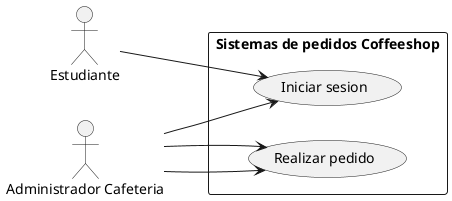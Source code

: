 @startuml casosusocoffeshop
left to right direction
actor "Estudiante" as est
actor "Administrador Cafeteria" as admin

rectangle "Sistemas de pedidos Coffeeshop"{
    usecase "Iniciar sesion" as UC1
    usecase "Realizar pedido" as UC2
}

est --> UC1
admin --> UC2
admin --> UC1
admin --> UC2
@enduml


